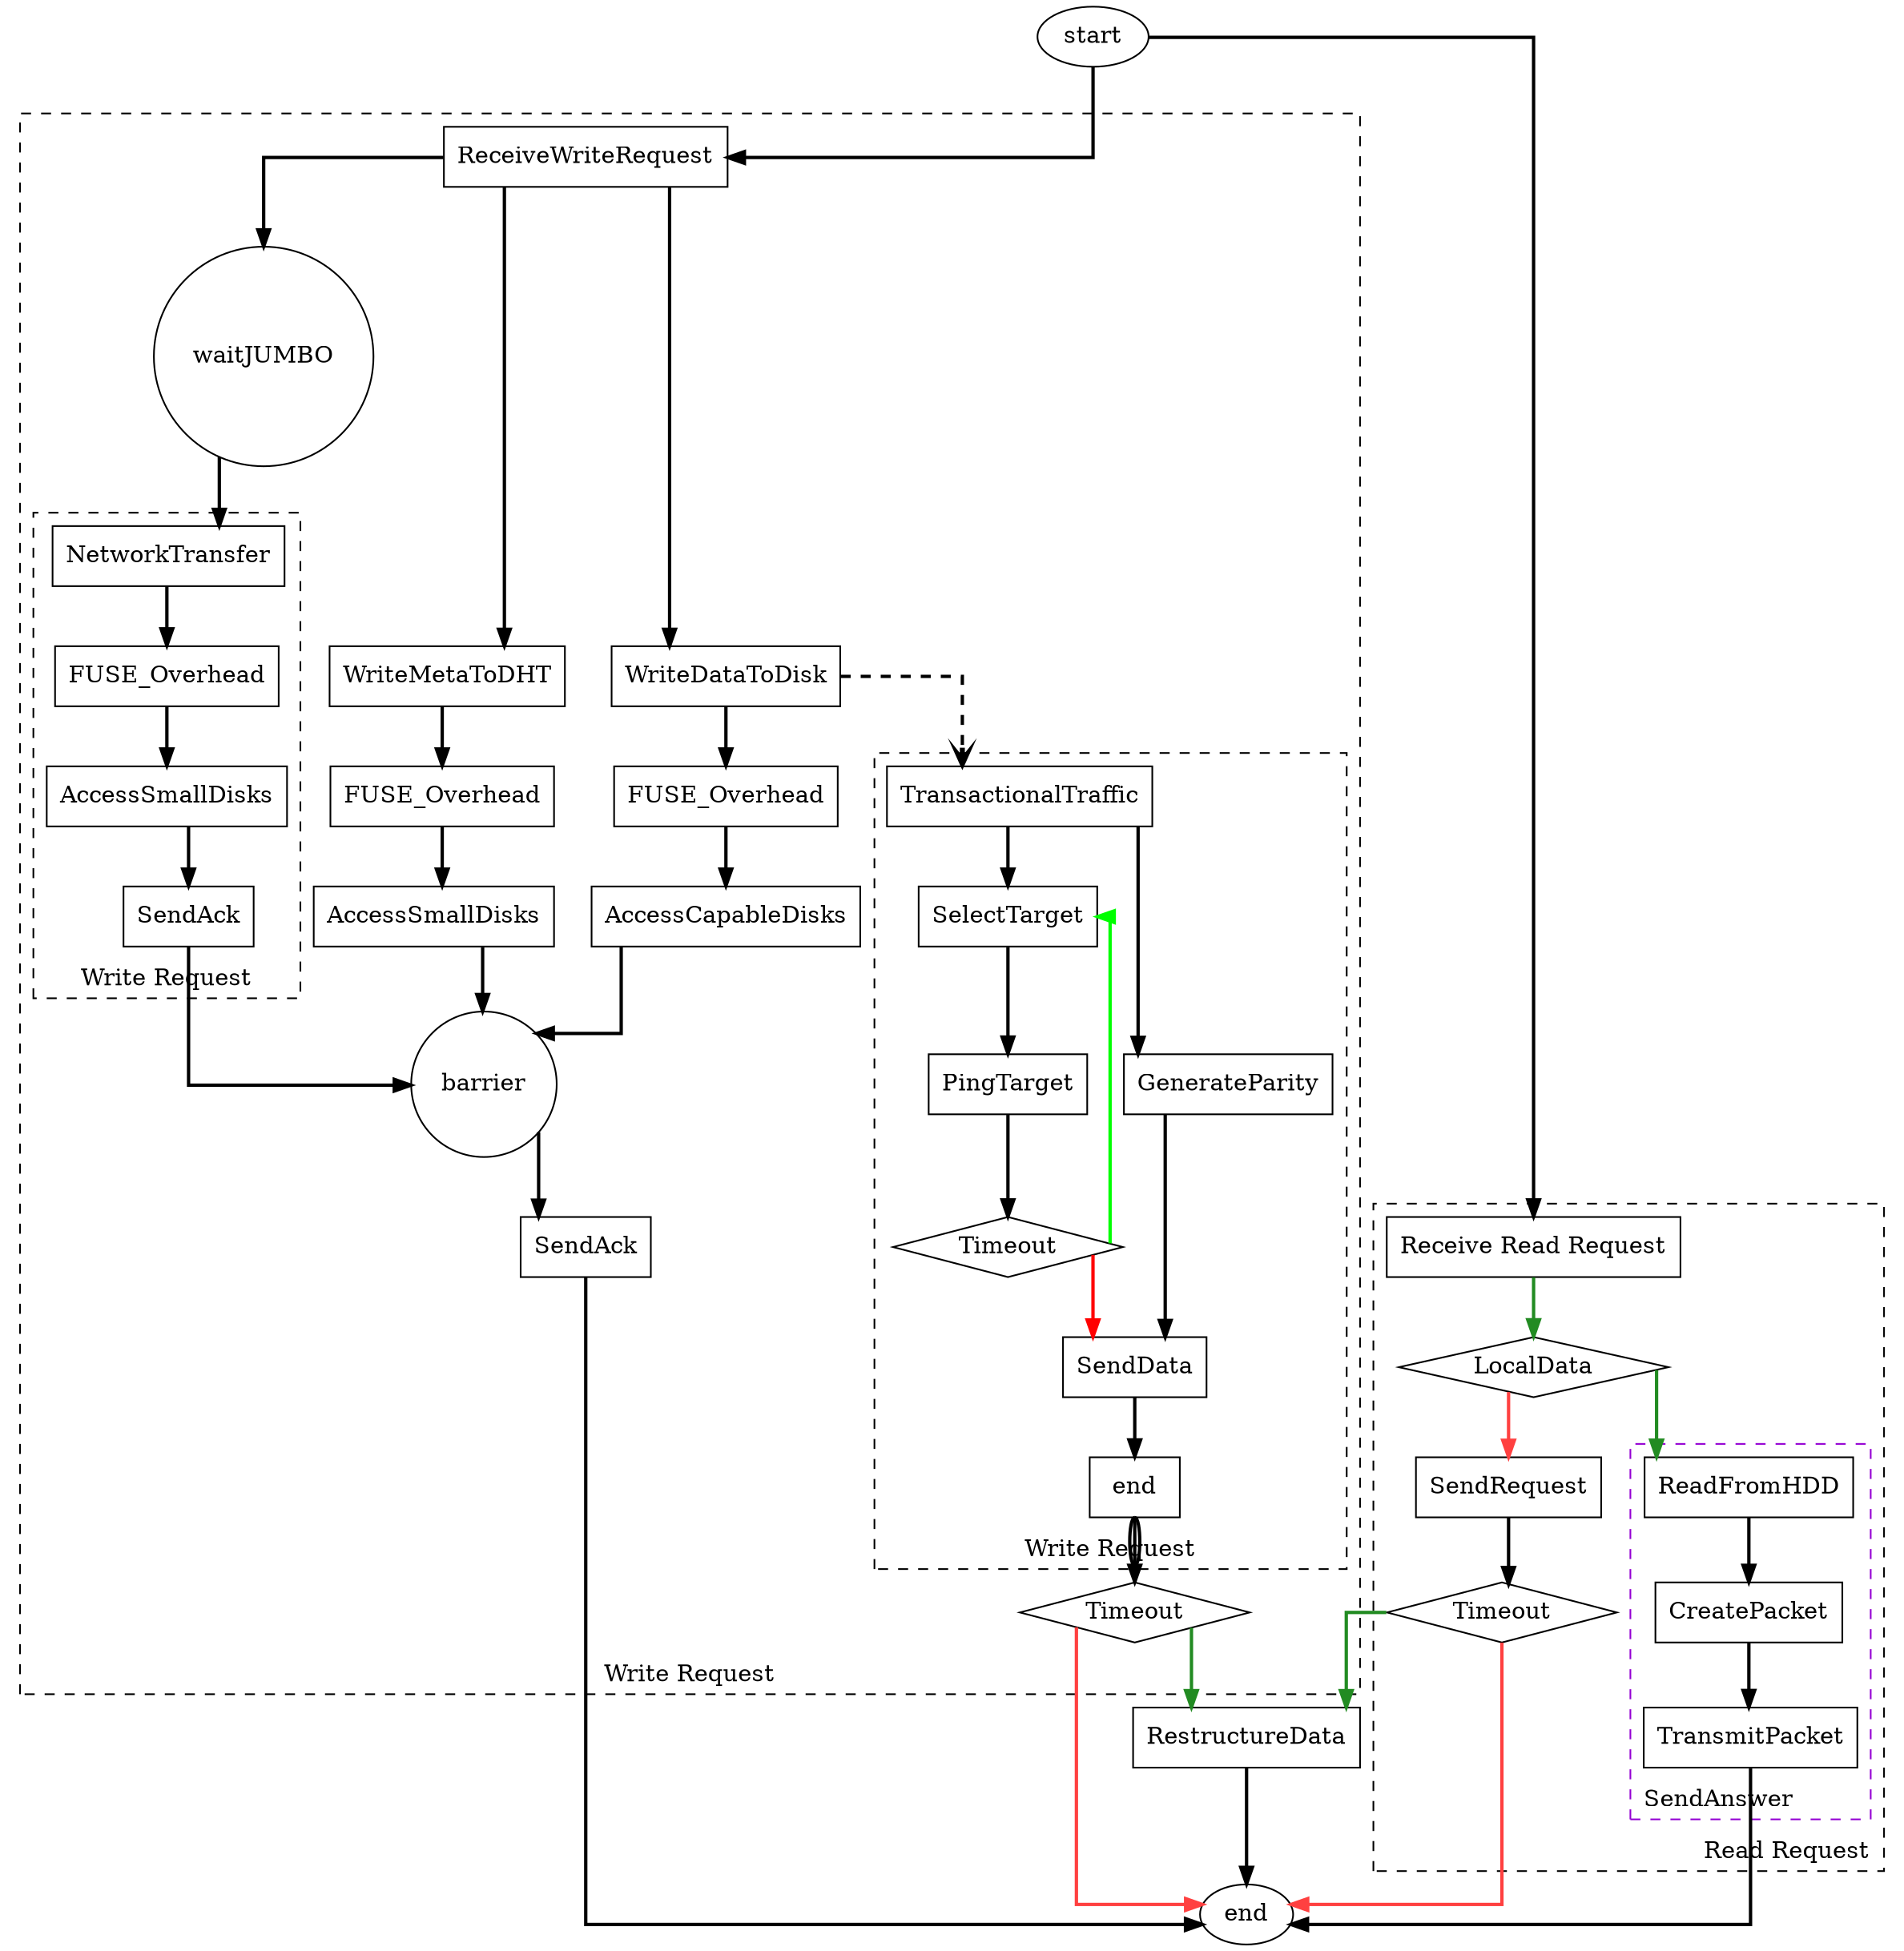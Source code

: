 digraph {
    style = dashed
    splines=ortho
    nodesep=0.3
    node [shape=box]
    start [shape=oval]
    edge [penwidth=2]
    end [shape=oval]

    start -> "Receive Read Request"
    subgraph cluster_0 {
        label = "Read Request" labelloc="b" labeljust="r"
        timeout_1[shape=diamond label="Timeout"]
        LocalData [shape=diamond]

        "Receive Read Request" -> LocalData -> ReadFromHDD [color=forestgreen]

        subgraph cluster {
            label = "SendAnswer" labelloc="b" labeljust="l"
            color = darkviolet

            ReadFromHDD -> CreatePacket -> TransmitPacket
        }

        LocalData -> SendRequest [color=brown1]
        SendRequest -> timeout_1
    }
    TransmitPacket -> end
    timeout_1 -> RestructureData [color=forestgreen]
    timeout_1 -> end [color=brown1]

    start -> ReceiveWriteRequest
    subgraph cluster {
        label = "Write Request" labelloc="b"
        timeout_2[label="Timeout" shape=diamond]
        barrier[shape=circle label="barrier"]
        waitJUMBO [shape=circle]
        accessSmallDisks[label="AccessSmallDisks"]
        FUSE_Overhead_2 [label=FUSE_Overhead]
        WriteDataToDisk -> TransactionalTraffic [arrowhead=open style=dashed]

        ReceiveWriteRequest ->  WriteDataToDisk -> FUSE_Overhead -> AccessCapableDisks -> barrier
        ReceiveWriteRequest -> WriteMetaToDHT -> FUSE_Overhead_2 -> accessSmallDisks ->barrier
        ReceiveWriteRequest -> waitJUMBO -> NetworkTransfer
        subgraph cluster_propagation {
            FUSE [label="FUSE_Overhead"]
            send_ack[label="SendAck"]
            NetworkTransfer -> FUSE -> 
            AccessSmallDisks -> send_ack
        }
        send_ack -> barrier
        barrier -> SendAck

        #subgraph for TransactionalTraffic
        subgraph cluster_1 {
            endTrans [label="end"]
            TransTimeout[label="Timeout" shape=diamond]
            TransactionalTraffic -> SelectTarget -> PingTarget -> TransTimeout
            TransTimeout -> SendData [color=red]
            TransTimeout -> SelectTarget [color=green]
            TransactionalTraffic -> GenerateParity -> SendData ->  endTrans
        }
        endTrans -> timeout_2 [color="black:invis:black:invis:black"
            edgetooltip="Calls to multiple nodes"]
    }
    timeout_2 -> end [color=brown1]
    timeout_2 -> RestructureData [color=forestgreen]
    RestructureData -> end
    SendAck -> end

}

